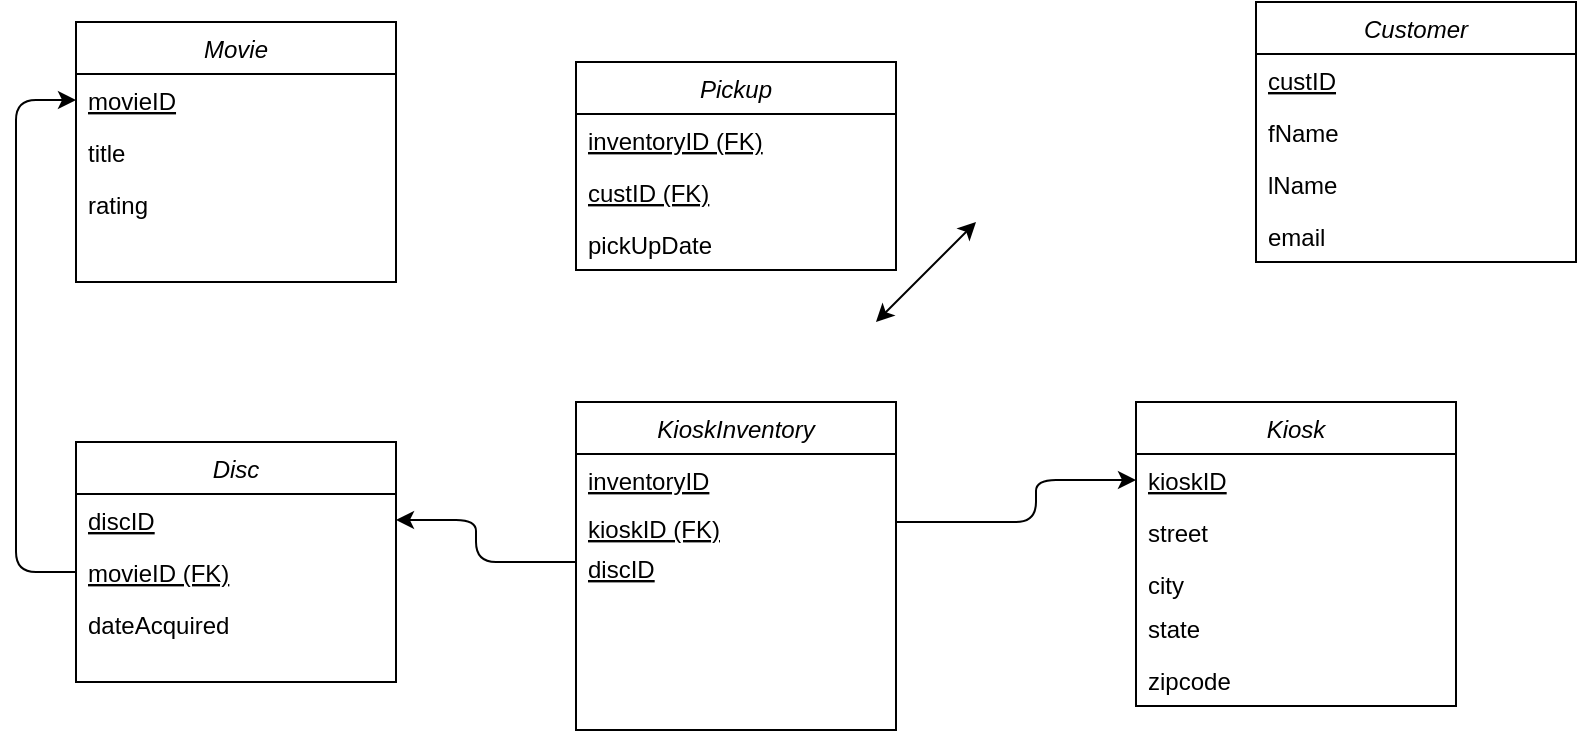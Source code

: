 <mxfile version="14.2.5" type="github">
  <diagram id="C5RBs43oDa-KdzZeNtuy" name="Page-1">
    <mxGraphModel dx="971" dy="383" grid="1" gridSize="10" guides="1" tooltips="1" connect="1" arrows="1" fold="1" page="1" pageScale="1" pageWidth="827" pageHeight="1169" math="0" shadow="0">
      <root>
        <mxCell id="WIyWlLk6GJQsqaUBKTNV-0" />
        <mxCell id="WIyWlLk6GJQsqaUBKTNV-1" parent="WIyWlLk6GJQsqaUBKTNV-0" />
        <mxCell id="zkfFHV4jXpPFQw0GAbJ--0" value="Movie" style="swimlane;fontStyle=2;align=center;verticalAlign=top;childLayout=stackLayout;horizontal=1;startSize=26;horizontalStack=0;resizeParent=1;resizeLast=0;collapsible=1;marginBottom=0;rounded=0;shadow=0;strokeWidth=1;" parent="WIyWlLk6GJQsqaUBKTNV-1" vertex="1">
          <mxGeometry x="40" y="60" width="160" height="130" as="geometry">
            <mxRectangle x="230" y="140" width="160" height="26" as="alternateBounds" />
          </mxGeometry>
        </mxCell>
        <mxCell id="zkfFHV4jXpPFQw0GAbJ--1" value="movieID" style="text;align=left;verticalAlign=top;spacingLeft=4;spacingRight=4;overflow=hidden;rotatable=0;points=[[0,0.5],[1,0.5]];portConstraint=eastwest;fontStyle=4" parent="zkfFHV4jXpPFQw0GAbJ--0" vertex="1">
          <mxGeometry y="26" width="160" height="26" as="geometry" />
        </mxCell>
        <mxCell id="zkfFHV4jXpPFQw0GAbJ--2" value="title" style="text;align=left;verticalAlign=top;spacingLeft=4;spacingRight=4;overflow=hidden;rotatable=0;points=[[0,0.5],[1,0.5]];portConstraint=eastwest;rounded=0;shadow=0;html=0;" parent="zkfFHV4jXpPFQw0GAbJ--0" vertex="1">
          <mxGeometry y="52" width="160" height="26" as="geometry" />
        </mxCell>
        <mxCell id="zkfFHV4jXpPFQw0GAbJ--3" value="rating" style="text;align=left;verticalAlign=top;spacingLeft=4;spacingRight=4;overflow=hidden;rotatable=0;points=[[0,0.5],[1,0.5]];portConstraint=eastwest;rounded=0;shadow=0;html=0;" parent="zkfFHV4jXpPFQw0GAbJ--0" vertex="1">
          <mxGeometry y="78" width="160" height="26" as="geometry" />
        </mxCell>
        <mxCell id="Q3zXgKyg38wtwwjrpGWI-0" value="KioskInventory" style="swimlane;fontStyle=2;align=center;verticalAlign=top;childLayout=stackLayout;horizontal=1;startSize=26;horizontalStack=0;resizeParent=1;resizeLast=0;collapsible=1;marginBottom=0;rounded=0;shadow=0;strokeWidth=1;" vertex="1" parent="WIyWlLk6GJQsqaUBKTNV-1">
          <mxGeometry x="290" y="250" width="160" height="164" as="geometry">
            <mxRectangle x="230" y="140" width="160" height="26" as="alternateBounds" />
          </mxGeometry>
        </mxCell>
        <mxCell id="Q3zXgKyg38wtwwjrpGWI-28" value="inventoryID" style="text;align=left;verticalAlign=top;spacingLeft=4;spacingRight=4;overflow=hidden;rotatable=0;points=[[0,0.5],[1,0.5]];portConstraint=eastwest;fontStyle=4" vertex="1" parent="Q3zXgKyg38wtwwjrpGWI-0">
          <mxGeometry y="26" width="160" height="24" as="geometry" />
        </mxCell>
        <mxCell id="Q3zXgKyg38wtwwjrpGWI-1" value="kioskID (FK)&#xa;" style="text;align=left;verticalAlign=top;spacingLeft=4;spacingRight=4;overflow=hidden;rotatable=0;points=[[0,0.5],[1,0.5]];portConstraint=eastwest;fontStyle=4" vertex="1" parent="Q3zXgKyg38wtwwjrpGWI-0">
          <mxGeometry y="50" width="160" height="20" as="geometry" />
        </mxCell>
        <mxCell id="Q3zXgKyg38wtwwjrpGWI-29" value="discID" style="text;align=left;verticalAlign=top;spacingLeft=4;spacingRight=4;overflow=hidden;rotatable=0;points=[[0,0.5],[1,0.5]];portConstraint=eastwest;fontStyle=4" vertex="1" parent="Q3zXgKyg38wtwwjrpGWI-0">
          <mxGeometry y="70" width="160" height="20" as="geometry" />
        </mxCell>
        <mxCell id="Q3zXgKyg38wtwwjrpGWI-4" value="Customer" style="swimlane;fontStyle=2;align=center;verticalAlign=top;childLayout=stackLayout;horizontal=1;startSize=26;horizontalStack=0;resizeParent=1;resizeLast=0;collapsible=1;marginBottom=0;rounded=0;shadow=0;strokeWidth=1;" vertex="1" parent="WIyWlLk6GJQsqaUBKTNV-1">
          <mxGeometry x="630" y="50" width="160" height="130" as="geometry">
            <mxRectangle x="230" y="140" width="160" height="26" as="alternateBounds" />
          </mxGeometry>
        </mxCell>
        <mxCell id="Q3zXgKyg38wtwwjrpGWI-5" value="custID" style="text;align=left;verticalAlign=top;spacingLeft=4;spacingRight=4;overflow=hidden;rotatable=0;points=[[0,0.5],[1,0.5]];portConstraint=eastwest;fontStyle=4" vertex="1" parent="Q3zXgKyg38wtwwjrpGWI-4">
          <mxGeometry y="26" width="160" height="26" as="geometry" />
        </mxCell>
        <mxCell id="Q3zXgKyg38wtwwjrpGWI-6" value="fName" style="text;align=left;verticalAlign=top;spacingLeft=4;spacingRight=4;overflow=hidden;rotatable=0;points=[[0,0.5],[1,0.5]];portConstraint=eastwest;rounded=0;shadow=0;html=0;" vertex="1" parent="Q3zXgKyg38wtwwjrpGWI-4">
          <mxGeometry y="52" width="160" height="26" as="geometry" />
        </mxCell>
        <mxCell id="Q3zXgKyg38wtwwjrpGWI-7" value="lName" style="text;align=left;verticalAlign=top;spacingLeft=4;spacingRight=4;overflow=hidden;rotatable=0;points=[[0,0.5],[1,0.5]];portConstraint=eastwest;rounded=0;shadow=0;html=0;" vertex="1" parent="Q3zXgKyg38wtwwjrpGWI-4">
          <mxGeometry y="78" width="160" height="26" as="geometry" />
        </mxCell>
        <mxCell id="Q3zXgKyg38wtwwjrpGWI-14" value="email" style="text;align=left;verticalAlign=top;spacingLeft=4;spacingRight=4;overflow=hidden;rotatable=0;points=[[0,0.5],[1,0.5]];portConstraint=eastwest;rounded=0;shadow=0;html=0;" vertex="1" parent="Q3zXgKyg38wtwwjrpGWI-4">
          <mxGeometry y="104" width="160" height="26" as="geometry" />
        </mxCell>
        <mxCell id="Q3zXgKyg38wtwwjrpGWI-8" value="Disc" style="swimlane;fontStyle=2;align=center;verticalAlign=top;childLayout=stackLayout;horizontal=1;startSize=26;horizontalStack=0;resizeParent=1;resizeLast=0;collapsible=1;marginBottom=0;rounded=0;shadow=0;strokeWidth=1;" vertex="1" parent="WIyWlLk6GJQsqaUBKTNV-1">
          <mxGeometry x="40" y="270" width="160" height="120" as="geometry">
            <mxRectangle x="230" y="140" width="160" height="26" as="alternateBounds" />
          </mxGeometry>
        </mxCell>
        <mxCell id="Q3zXgKyg38wtwwjrpGWI-9" value="discID" style="text;align=left;verticalAlign=top;spacingLeft=4;spacingRight=4;overflow=hidden;rotatable=0;points=[[0,0.5],[1,0.5]];portConstraint=eastwest;fontStyle=4" vertex="1" parent="Q3zXgKyg38wtwwjrpGWI-8">
          <mxGeometry y="26" width="160" height="26" as="geometry" />
        </mxCell>
        <mxCell id="Q3zXgKyg38wtwwjrpGWI-20" value="movieID (FK)" style="text;align=left;verticalAlign=top;spacingLeft=4;spacingRight=4;overflow=hidden;rotatable=0;points=[[0,0.5],[1,0.5]];portConstraint=eastwest;rounded=0;shadow=0;html=0;fontStyle=4" vertex="1" parent="Q3zXgKyg38wtwwjrpGWI-8">
          <mxGeometry y="52" width="160" height="26" as="geometry" />
        </mxCell>
        <mxCell id="Q3zXgKyg38wtwwjrpGWI-10" value="dateAcquired" style="text;align=left;verticalAlign=top;spacingLeft=4;spacingRight=4;overflow=hidden;rotatable=0;points=[[0,0.5],[1,0.5]];portConstraint=eastwest;rounded=0;shadow=0;html=0;" vertex="1" parent="Q3zXgKyg38wtwwjrpGWI-8">
          <mxGeometry y="78" width="160" height="26" as="geometry" />
        </mxCell>
        <mxCell id="Q3zXgKyg38wtwwjrpGWI-18" value="" style="endArrow=classic;startArrow=classic;html=1;" edge="1" parent="WIyWlLk6GJQsqaUBKTNV-1">
          <mxGeometry width="50" height="50" relative="1" as="geometry">
            <mxPoint x="440" y="210" as="sourcePoint" />
            <mxPoint x="490" y="160" as="targetPoint" />
          </mxGeometry>
        </mxCell>
        <mxCell id="Q3zXgKyg38wtwwjrpGWI-19" value="" style="endArrow=classic;html=1;exitX=0;exitY=0.5;exitDx=0;exitDy=0;" edge="1" parent="WIyWlLk6GJQsqaUBKTNV-1" source="Q3zXgKyg38wtwwjrpGWI-20" target="zkfFHV4jXpPFQw0GAbJ--1">
          <mxGeometry width="50" height="50" relative="1" as="geometry">
            <mxPoint x="40" y="177" as="sourcePoint" />
            <mxPoint x="490" y="180" as="targetPoint" />
            <Array as="points">
              <mxPoint x="10" y="335" />
              <mxPoint x="10" y="99" />
            </Array>
          </mxGeometry>
        </mxCell>
        <mxCell id="Q3zXgKyg38wtwwjrpGWI-21" value="Kiosk" style="swimlane;fontStyle=2;align=center;verticalAlign=top;childLayout=stackLayout;horizontal=1;startSize=26;horizontalStack=0;resizeParent=1;resizeLast=0;collapsible=1;marginBottom=0;rounded=0;shadow=0;strokeWidth=1;" vertex="1" parent="WIyWlLk6GJQsqaUBKTNV-1">
          <mxGeometry x="570" y="250" width="160" height="152" as="geometry">
            <mxRectangle x="230" y="140" width="160" height="26" as="alternateBounds" />
          </mxGeometry>
        </mxCell>
        <mxCell id="Q3zXgKyg38wtwwjrpGWI-22" value="kioskID" style="text;align=left;verticalAlign=top;spacingLeft=4;spacingRight=4;overflow=hidden;rotatable=0;points=[[0,0.5],[1,0.5]];portConstraint=eastwest;fontStyle=4" vertex="1" parent="Q3zXgKyg38wtwwjrpGWI-21">
          <mxGeometry y="26" width="160" height="26" as="geometry" />
        </mxCell>
        <mxCell id="Q3zXgKyg38wtwwjrpGWI-23" value="street" style="text;align=left;verticalAlign=top;spacingLeft=4;spacingRight=4;overflow=hidden;rotatable=0;points=[[0,0.5],[1,0.5]];portConstraint=eastwest;rounded=0;shadow=0;html=0;" vertex="1" parent="Q3zXgKyg38wtwwjrpGWI-21">
          <mxGeometry y="52" width="160" height="26" as="geometry" />
        </mxCell>
        <mxCell id="Q3zXgKyg38wtwwjrpGWI-24" value="city" style="text;align=left;verticalAlign=top;spacingLeft=4;spacingRight=4;overflow=hidden;rotatable=0;points=[[0,0.5],[1,0.5]];portConstraint=eastwest;rounded=0;shadow=0;html=0;" vertex="1" parent="Q3zXgKyg38wtwwjrpGWI-21">
          <mxGeometry y="78" width="160" height="22" as="geometry" />
        </mxCell>
        <mxCell id="Q3zXgKyg38wtwwjrpGWI-25" value="state" style="text;align=left;verticalAlign=top;spacingLeft=4;spacingRight=4;overflow=hidden;rotatable=0;points=[[0,0.5],[1,0.5]];portConstraint=eastwest;rounded=0;shadow=0;html=0;" vertex="1" parent="Q3zXgKyg38wtwwjrpGWI-21">
          <mxGeometry y="100" width="160" height="26" as="geometry" />
        </mxCell>
        <mxCell id="Q3zXgKyg38wtwwjrpGWI-26" value="zipcode" style="text;align=left;verticalAlign=top;spacingLeft=4;spacingRight=4;overflow=hidden;rotatable=0;points=[[0,0.5],[1,0.5]];portConstraint=eastwest;rounded=0;shadow=0;html=0;" vertex="1" parent="Q3zXgKyg38wtwwjrpGWI-21">
          <mxGeometry y="126" width="160" height="26" as="geometry" />
        </mxCell>
        <mxCell id="Q3zXgKyg38wtwwjrpGWI-30" value="" style="endArrow=classic;html=1;entryX=1;entryY=0.5;entryDx=0;entryDy=0;exitX=0;exitY=0.5;exitDx=0;exitDy=0;" edge="1" parent="WIyWlLk6GJQsqaUBKTNV-1" source="Q3zXgKyg38wtwwjrpGWI-29" target="Q3zXgKyg38wtwwjrpGWI-9">
          <mxGeometry width="50" height="50" relative="1" as="geometry">
            <mxPoint x="450" y="290" as="sourcePoint" />
            <mxPoint x="500" y="240" as="targetPoint" />
            <Array as="points">
              <mxPoint x="240" y="330" />
              <mxPoint x="240" y="309" />
            </Array>
          </mxGeometry>
        </mxCell>
        <mxCell id="Q3zXgKyg38wtwwjrpGWI-31" value="" style="endArrow=classic;html=1;exitX=1;exitY=0.5;exitDx=0;exitDy=0;entryX=0;entryY=0.5;entryDx=0;entryDy=0;" edge="1" parent="WIyWlLk6GJQsqaUBKTNV-1" source="Q3zXgKyg38wtwwjrpGWI-1" target="Q3zXgKyg38wtwwjrpGWI-22">
          <mxGeometry width="50" height="50" relative="1" as="geometry">
            <mxPoint x="450" y="290" as="sourcePoint" />
            <mxPoint x="500" y="240" as="targetPoint" />
            <Array as="points">
              <mxPoint x="520" y="310" />
              <mxPoint x="520" y="289" />
            </Array>
          </mxGeometry>
        </mxCell>
        <mxCell id="Q3zXgKyg38wtwwjrpGWI-32" value="Pickup" style="swimlane;fontStyle=2;align=center;verticalAlign=top;childLayout=stackLayout;horizontal=1;startSize=26;horizontalStack=0;resizeParent=1;resizeLast=0;collapsible=1;marginBottom=0;rounded=0;shadow=0;strokeWidth=1;" vertex="1" parent="WIyWlLk6GJQsqaUBKTNV-1">
          <mxGeometry x="290" y="80" width="160" height="104" as="geometry">
            <mxRectangle x="230" y="140" width="160" height="26" as="alternateBounds" />
          </mxGeometry>
        </mxCell>
        <mxCell id="Q3zXgKyg38wtwwjrpGWI-33" value="inventoryID (FK)" style="text;align=left;verticalAlign=top;spacingLeft=4;spacingRight=4;overflow=hidden;rotatable=0;points=[[0,0.5],[1,0.5]];portConstraint=eastwest;fontStyle=4" vertex="1" parent="Q3zXgKyg38wtwwjrpGWI-32">
          <mxGeometry y="26" width="160" height="26" as="geometry" />
        </mxCell>
        <mxCell id="Q3zXgKyg38wtwwjrpGWI-34" value="custID (FK)" style="text;align=left;verticalAlign=top;spacingLeft=4;spacingRight=4;overflow=hidden;rotatable=0;points=[[0,0.5],[1,0.5]];portConstraint=eastwest;rounded=0;shadow=0;html=0;fontStyle=4" vertex="1" parent="Q3zXgKyg38wtwwjrpGWI-32">
          <mxGeometry y="52" width="160" height="26" as="geometry" />
        </mxCell>
        <mxCell id="Q3zXgKyg38wtwwjrpGWI-35" value="pickUpDate" style="text;align=left;verticalAlign=top;spacingLeft=4;spacingRight=4;overflow=hidden;rotatable=0;points=[[0,0.5],[1,0.5]];portConstraint=eastwest;rounded=0;shadow=0;html=0;" vertex="1" parent="Q3zXgKyg38wtwwjrpGWI-32">
          <mxGeometry y="78" width="160" height="26" as="geometry" />
        </mxCell>
      </root>
    </mxGraphModel>
  </diagram>
</mxfile>
